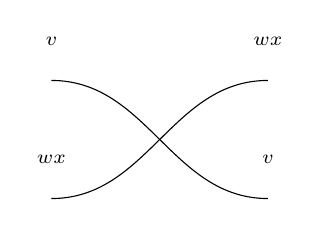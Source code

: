 \begin{tikzpicture}
	\begin{pgfonlayer}{nodelayer}
		\node [style=none] (0) at (-1.5, -0.75) {};
		\node [style=none] (1) at (-1.5, 0.75) {};
		\node [style=none] (2) at (1.25, -0.75) {};
		\node [style=none] (3) at (1.25, 0.75) {};
		\node [style=none] (4) at (1.25, -0.25) {\scriptsize $v$};
		\node [style=none] (5) at (1.25, 1.25) {\scriptsize $wx$};
		\node [style=none] (6) at (-1.5, -0.25) {\scriptsize $wx$};
		\node [style=none] (7) at (-1.5, 1.25) {\scriptsize $v$};
	\end{pgfonlayer}
	\begin{pgfonlayer}{edgelayer}
		\draw [in=180, out=0] (1.center) to (2.center);
		\draw [in=180, out=0] (0.center) to (3.center);
	\end{pgfonlayer}
\end{tikzpicture}
